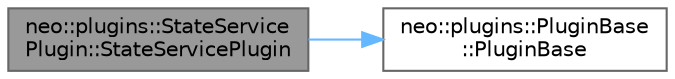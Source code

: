 digraph "neo::plugins::StateServicePlugin::StateServicePlugin"
{
 // LATEX_PDF_SIZE
  bgcolor="transparent";
  edge [fontname=Helvetica,fontsize=10,labelfontname=Helvetica,labelfontsize=10];
  node [fontname=Helvetica,fontsize=10,shape=box,height=0.2,width=0.4];
  rankdir="LR";
  Node1 [id="Node000001",label="neo::plugins::StateService\lPlugin::StateServicePlugin",height=0.2,width=0.4,color="gray40", fillcolor="grey60", style="filled", fontcolor="black",tooltip="Constructs a StateServicePlugin."];
  Node1 -> Node2 [id="edge1_Node000001_Node000002",color="steelblue1",style="solid",tooltip=" "];
  Node2 [id="Node000002",label="neo::plugins::PluginBase\l::PluginBase",height=0.2,width=0.4,color="grey40", fillcolor="white", style="filled",URL="$classneo_1_1plugins_1_1_plugin_base.html#ae2713af7147395e3f7230925418aa28d",tooltip="Constructs a PluginBase."];
}
